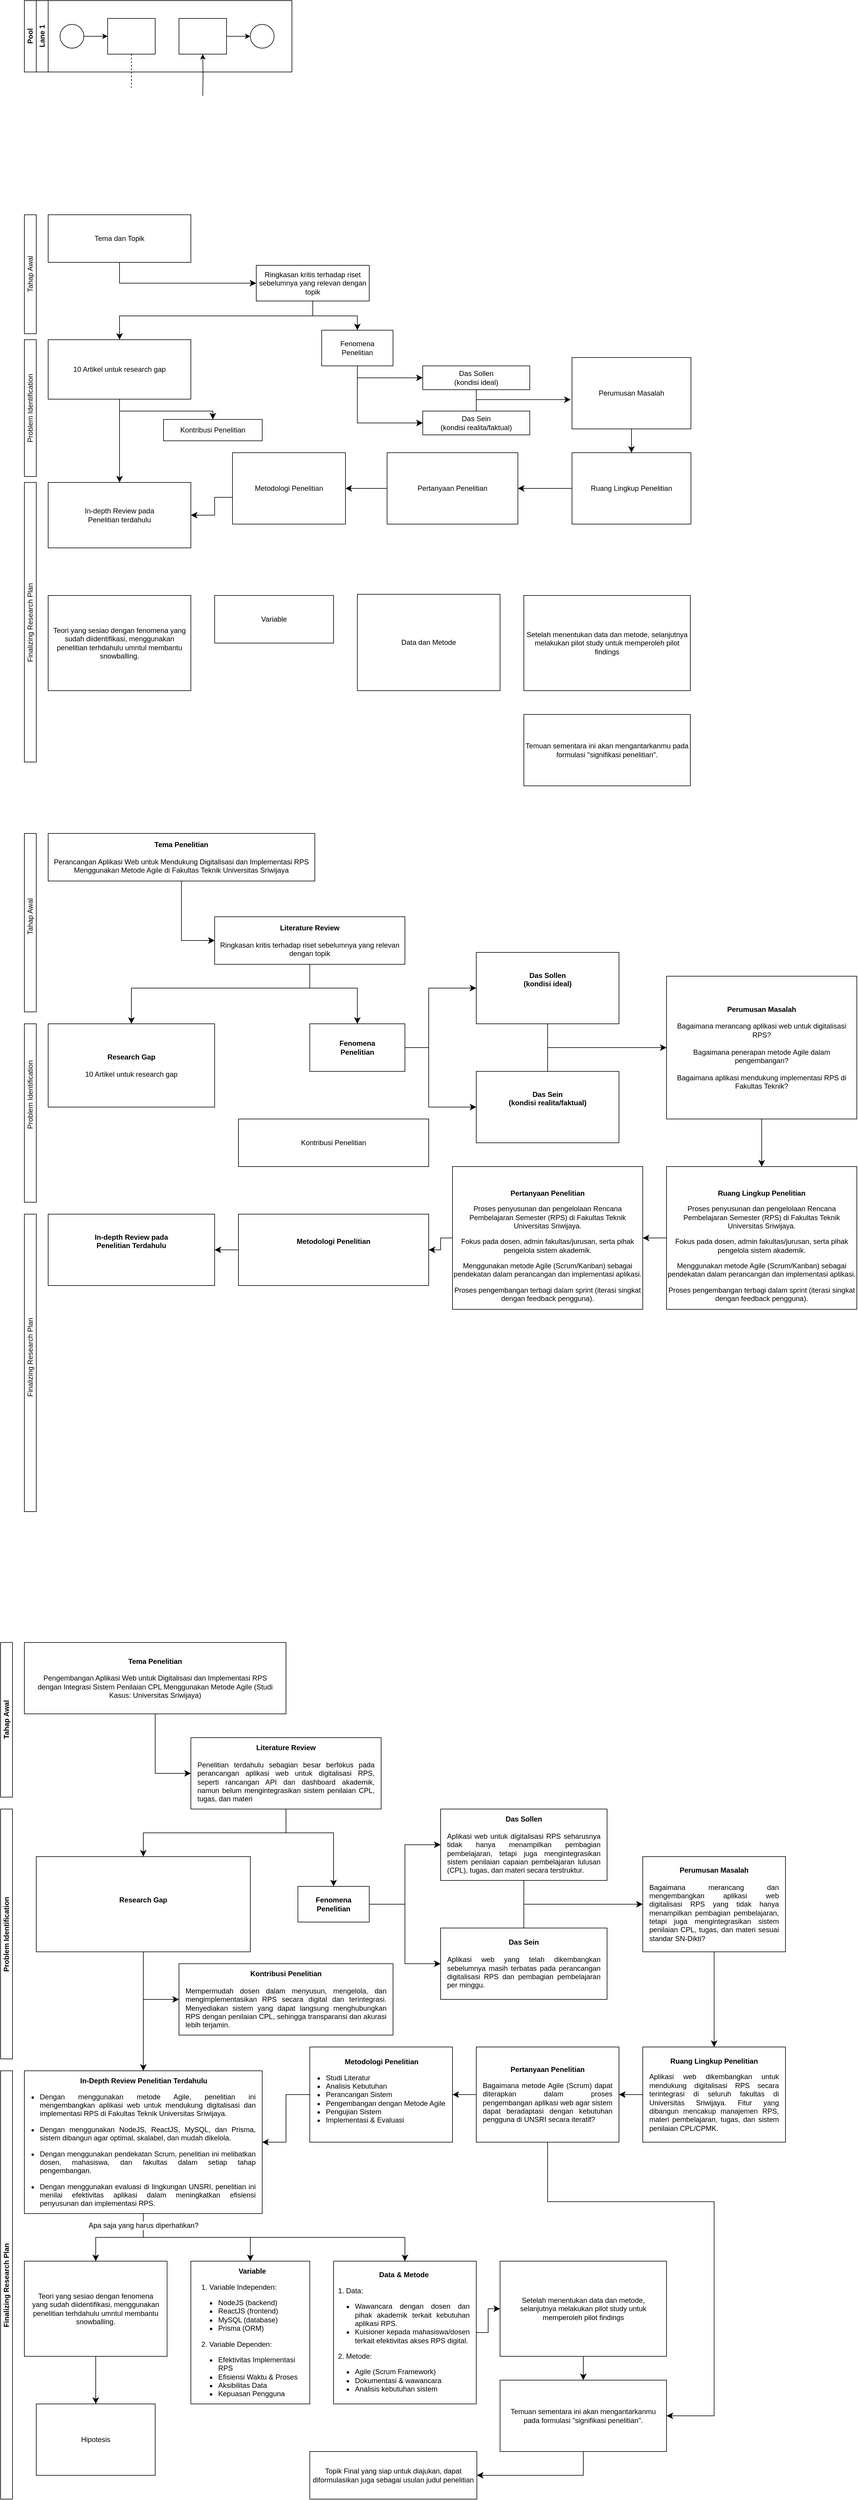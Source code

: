 <mxfile version="28.1.1">
  <diagram id="prtHgNgQTEPvFCAcTncT" name="Page-1">
    <mxGraphModel dx="748" dy="1092" grid="1" gridSize="10" guides="1" tooltips="1" connect="1" arrows="1" fold="1" page="1" pageScale="1" pageWidth="827" pageHeight="1169" background="none" math="0" shadow="0">
      <root>
        <mxCell id="0" />
        <mxCell id="1" parent="0" />
        <mxCell id="dNxyNK7c78bLwvsdeMH5-19" value="Pool" style="swimlane;html=1;childLayout=stackLayout;resizeParent=1;resizeParentMax=0;horizontal=0;startSize=20;horizontalStack=0;" parent="1" vertex="1">
          <mxGeometry x="120" y="120" width="450" height="120" as="geometry" />
        </mxCell>
        <mxCell id="dNxyNK7c78bLwvsdeMH5-27" value="" style="edgeStyle=orthogonalEdgeStyle;rounded=0;orthogonalLoop=1;jettySize=auto;html=1;dashed=1;endArrow=none;endFill=0;" parent="dNxyNK7c78bLwvsdeMH5-19" source="dNxyNK7c78bLwvsdeMH5-24" edge="1">
          <mxGeometry relative="1" as="geometry">
            <mxPoint x="180" y="150" as="targetPoint" />
          </mxGeometry>
        </mxCell>
        <mxCell id="dNxyNK7c78bLwvsdeMH5-31" style="edgeStyle=orthogonalEdgeStyle;rounded=0;orthogonalLoop=1;jettySize=auto;html=1;endArrow=classic;endFill=1;" parent="dNxyNK7c78bLwvsdeMH5-19" target="dNxyNK7c78bLwvsdeMH5-30" edge="1">
          <mxGeometry relative="1" as="geometry">
            <mxPoint x="300" y="160" as="sourcePoint" />
          </mxGeometry>
        </mxCell>
        <mxCell id="dNxyNK7c78bLwvsdeMH5-20" value="Lane 1" style="swimlane;html=1;startSize=20;horizontal=0;" parent="dNxyNK7c78bLwvsdeMH5-19" vertex="1">
          <mxGeometry x="20" width="430" height="120" as="geometry" />
        </mxCell>
        <mxCell id="dNxyNK7c78bLwvsdeMH5-25" value="" style="edgeStyle=orthogonalEdgeStyle;rounded=0;orthogonalLoop=1;jettySize=auto;html=1;" parent="dNxyNK7c78bLwvsdeMH5-20" source="dNxyNK7c78bLwvsdeMH5-23" target="dNxyNK7c78bLwvsdeMH5-24" edge="1">
          <mxGeometry relative="1" as="geometry" />
        </mxCell>
        <mxCell id="dNxyNK7c78bLwvsdeMH5-23" value="" style="ellipse;whiteSpace=wrap;html=1;" parent="dNxyNK7c78bLwvsdeMH5-20" vertex="1">
          <mxGeometry x="40" y="40" width="40" height="40" as="geometry" />
        </mxCell>
        <mxCell id="dNxyNK7c78bLwvsdeMH5-24" value="" style="rounded=0;whiteSpace=wrap;html=1;fontFamily=Helvetica;fontSize=12;fontColor=#000000;align=center;" parent="dNxyNK7c78bLwvsdeMH5-20" vertex="1">
          <mxGeometry x="120" y="30" width="80" height="60" as="geometry" />
        </mxCell>
        <mxCell id="dNxyNK7c78bLwvsdeMH5-33" value="" style="edgeStyle=orthogonalEdgeStyle;rounded=0;orthogonalLoop=1;jettySize=auto;html=1;endArrow=classic;endFill=1;" parent="dNxyNK7c78bLwvsdeMH5-20" source="dNxyNK7c78bLwvsdeMH5-30" target="dNxyNK7c78bLwvsdeMH5-32" edge="1">
          <mxGeometry relative="1" as="geometry" />
        </mxCell>
        <mxCell id="dNxyNK7c78bLwvsdeMH5-30" value="" style="rounded=0;whiteSpace=wrap;html=1;fontFamily=Helvetica;fontSize=12;fontColor=#000000;align=center;" parent="dNxyNK7c78bLwvsdeMH5-20" vertex="1">
          <mxGeometry x="240" y="30" width="80" height="60" as="geometry" />
        </mxCell>
        <mxCell id="dNxyNK7c78bLwvsdeMH5-32" value="" style="ellipse;whiteSpace=wrap;html=1;" parent="dNxyNK7c78bLwvsdeMH5-20" vertex="1">
          <mxGeometry x="360" y="40" width="40" height="40" as="geometry" />
        </mxCell>
        <mxCell id="nMN_aLY4Aej-MGy4x1CU-2" value="" style="rounded=0;whiteSpace=wrap;html=1;" parent="1" vertex="1">
          <mxGeometry x="120" y="480" width="20" height="200" as="geometry" />
        </mxCell>
        <mxCell id="nMN_aLY4Aej-MGy4x1CU-3" value="Tahap Awal" style="text;html=1;align=center;verticalAlign=middle;whiteSpace=wrap;rounded=0;rotation=-90;" parent="1" vertex="1">
          <mxGeometry x="83.71" y="569.06" width="92.57" height="21.87" as="geometry" />
        </mxCell>
        <mxCell id="nMN_aLY4Aej-MGy4x1CU-5" value="" style="rounded=0;whiteSpace=wrap;html=1;" parent="1" vertex="1">
          <mxGeometry x="120" y="690" width="20" height="230" as="geometry" />
        </mxCell>
        <mxCell id="nMN_aLY4Aej-MGy4x1CU-6" value="Problem Identification" style="text;html=1;align=center;verticalAlign=middle;whiteSpace=wrap;rounded=0;rotation=-90;" parent="1" vertex="1">
          <mxGeometry x="66.86" y="794.06" width="126.29" height="21.87" as="geometry" />
        </mxCell>
        <mxCell id="nMN_aLY4Aej-MGy4x1CU-9" value="" style="rounded=0;whiteSpace=wrap;html=1;" parent="1" vertex="1">
          <mxGeometry x="120" y="930" width="20" height="470" as="geometry" />
        </mxCell>
        <mxCell id="nMN_aLY4Aej-MGy4x1CU-10" value="Finalizing Research Plan" style="text;html=1;align=center;verticalAlign=middle;whiteSpace=wrap;rounded=0;rotation=-90;" parent="1" vertex="1">
          <mxGeometry x="48.42" y="1154.07" width="163.14" height="21.87" as="geometry" />
        </mxCell>
        <mxCell id="nMN_aLY4Aej-MGy4x1CU-13" value="Tema dan Topik" style="rounded=0;whiteSpace=wrap;html=1;" parent="1" vertex="1">
          <mxGeometry x="160" y="480" width="240" height="80" as="geometry" />
        </mxCell>
        <mxCell id="nMN_aLY4Aej-MGy4x1CU-15" value="Ringkasan kritis terhadap riset sebelumnya yang relevan dengan topik" style="rounded=0;whiteSpace=wrap;html=1;" parent="1" vertex="1">
          <mxGeometry x="510" y="565" width="190" height="60" as="geometry" />
        </mxCell>
        <mxCell id="nMN_aLY4Aej-MGy4x1CU-22" value="10 Artikel untuk research gap" style="rounded=0;whiteSpace=wrap;html=1;" parent="1" vertex="1">
          <mxGeometry x="160" y="690" width="240" height="100" as="geometry" />
        </mxCell>
        <mxCell id="nMN_aLY4Aej-MGy4x1CU-24" value="Fenomena&lt;div&gt;Penelitian&lt;/div&gt;" style="rounded=0;whiteSpace=wrap;html=1;" parent="1" vertex="1">
          <mxGeometry x="620" y="674.06" width="120" height="60" as="geometry" />
        </mxCell>
        <mxCell id="nMN_aLY4Aej-MGy4x1CU-33" value="" style="edgeStyle=segmentEdgeStyle;endArrow=classic;html=1;curved=0;rounded=0;endSize=8;startSize=8;fontSize=12;exitX=0.5;exitY=1;exitDx=0;exitDy=0;entryX=0;entryY=0.5;entryDx=0;entryDy=0;" parent="1" source="nMN_aLY4Aej-MGy4x1CU-13" target="nMN_aLY4Aej-MGy4x1CU-15" edge="1">
          <mxGeometry width="50" height="50" relative="1" as="geometry">
            <mxPoint x="370" y="600" as="sourcePoint" />
            <mxPoint x="280" y="630" as="targetPoint" />
            <Array as="points">
              <mxPoint x="280" y="595" />
            </Array>
          </mxGeometry>
        </mxCell>
        <mxCell id="nMN_aLY4Aej-MGy4x1CU-35" value="" style="edgeStyle=elbowEdgeStyle;elbow=vertical;endArrow=classic;html=1;curved=0;rounded=0;endSize=8;startSize=8;fontSize=12;exitX=0.5;exitY=1;exitDx=0;exitDy=0;entryX=0.5;entryY=0;entryDx=0;entryDy=0;" parent="1" source="nMN_aLY4Aej-MGy4x1CU-15" target="nMN_aLY4Aej-MGy4x1CU-22" edge="1">
          <mxGeometry width="50" height="50" relative="1" as="geometry">
            <mxPoint x="370" y="600" as="sourcePoint" />
            <mxPoint x="420" y="550" as="targetPoint" />
            <Array as="points">
              <mxPoint x="520" y="650" />
            </Array>
          </mxGeometry>
        </mxCell>
        <mxCell id="nMN_aLY4Aej-MGy4x1CU-39" value="Das Sollen&lt;div&gt;(kondisi ideal)&lt;/div&gt;" style="rounded=0;whiteSpace=wrap;html=1;" parent="1" vertex="1">
          <mxGeometry x="790" y="734.06" width="180" height="40" as="geometry" />
        </mxCell>
        <mxCell id="nMN_aLY4Aej-MGy4x1CU-40" value="Das Sein&lt;div&gt;(kondisi realita/faktual)&lt;/div&gt;" style="rounded=0;whiteSpace=wrap;html=1;" parent="1" vertex="1">
          <mxGeometry x="790" y="810" width="180" height="40" as="geometry" />
        </mxCell>
        <mxCell id="nMN_aLY4Aej-MGy4x1CU-41" value="" style="edgeStyle=segmentEdgeStyle;endArrow=classic;html=1;curved=0;rounded=0;endSize=8;startSize=8;fontSize=12;exitX=0.5;exitY=1;exitDx=0;exitDy=0;entryX=0;entryY=0.5;entryDx=0;entryDy=0;" parent="1" source="nMN_aLY4Aej-MGy4x1CU-24" target="nMN_aLY4Aej-MGy4x1CU-39" edge="1">
          <mxGeometry width="50" height="50" relative="1" as="geometry">
            <mxPoint x="740" y="760" as="sourcePoint" />
            <mxPoint x="790" y="760" as="targetPoint" />
            <Array as="points">
              <mxPoint x="680" y="754" />
            </Array>
          </mxGeometry>
        </mxCell>
        <mxCell id="nMN_aLY4Aej-MGy4x1CU-44" value="" style="edgeStyle=elbowEdgeStyle;elbow=vertical;endArrow=classic;html=1;curved=0;rounded=0;endSize=8;startSize=8;fontSize=12;entryX=0;entryY=0.5;entryDx=0;entryDy=0;" parent="1" target="nMN_aLY4Aej-MGy4x1CU-40" edge="1">
          <mxGeometry width="50" height="50" relative="1" as="geometry">
            <mxPoint x="680" y="750" as="sourcePoint" />
            <mxPoint x="730" y="850" as="targetPoint" />
            <Array as="points">
              <mxPoint x="740" y="830" />
            </Array>
          </mxGeometry>
        </mxCell>
        <mxCell id="nMN_aLY4Aej-MGy4x1CU-48" value="" style="edgeStyle=elbowEdgeStyle;elbow=vertical;endArrow=classic;html=1;curved=0;rounded=0;endSize=8;startSize=8;fontSize=12;entryX=0.5;entryY=0;entryDx=0;entryDy=0;exitX=0.5;exitY=1;exitDx=0;exitDy=0;" parent="1" source="nMN_aLY4Aej-MGy4x1CU-15" target="nMN_aLY4Aej-MGy4x1CU-24" edge="1">
          <mxGeometry width="50" height="50" relative="1" as="geometry">
            <mxPoint x="600" y="630" as="sourcePoint" />
            <mxPoint x="680" y="660" as="targetPoint" />
            <Array as="points">
              <mxPoint x="640" y="650" />
            </Array>
          </mxGeometry>
        </mxCell>
        <mxCell id="nMN_aLY4Aej-MGy4x1CU-49" value="Perumusan Masalah" style="rounded=0;whiteSpace=wrap;html=1;" parent="1" vertex="1">
          <mxGeometry x="1041" y="720" width="200" height="120" as="geometry" />
        </mxCell>
        <mxCell id="nMN_aLY4Aej-MGy4x1CU-53" value="" style="edgeStyle=segmentEdgeStyle;endArrow=classic;html=1;curved=0;rounded=0;endSize=8;startSize=8;fontSize=12;exitX=0.5;exitY=1;exitDx=0;exitDy=0;entryX=-0.011;entryY=0.59;entryDx=0;entryDy=0;entryPerimeter=0;" parent="1" source="nMN_aLY4Aej-MGy4x1CU-39" target="nMN_aLY4Aej-MGy4x1CU-49" edge="1">
          <mxGeometry width="50" height="50" relative="1" as="geometry">
            <mxPoint x="880" y="870" as="sourcePoint" />
            <mxPoint x="1090" y="791" as="targetPoint" />
            <Array as="points">
              <mxPoint x="880" y="791" />
            </Array>
          </mxGeometry>
        </mxCell>
        <mxCell id="nMN_aLY4Aej-MGy4x1CU-56" value="Kontribusi Penelitian" style="rounded=0;whiteSpace=wrap;html=1;" parent="1" vertex="1">
          <mxGeometry x="354" y="824.06" width="166" height="35.94" as="geometry" />
        </mxCell>
        <mxCell id="nMN_aLY4Aej-MGy4x1CU-58" value="" style="edgeStyle=segmentEdgeStyle;endArrow=classic;html=1;curved=0;rounded=0;endSize=8;startSize=8;fontSize=12;exitX=0.5;exitY=1;exitDx=0;exitDy=0;entryX=0.5;entryY=0;entryDx=0;entryDy=0;" parent="1" source="nMN_aLY4Aej-MGy4x1CU-22" target="nMN_aLY4Aej-MGy4x1CU-56" edge="1">
          <mxGeometry width="50" height="50" relative="1" as="geometry">
            <mxPoint x="440" y="1060" as="sourcePoint" />
            <mxPoint x="490" y="1010" as="targetPoint" />
            <Array as="points">
              <mxPoint x="280" y="810" />
              <mxPoint x="437" y="810" />
            </Array>
          </mxGeometry>
        </mxCell>
        <mxCell id="nMN_aLY4Aej-MGy4x1CU-59" value="In-depth Review pada&lt;div&gt;Penelitian terdahulu&lt;/div&gt;" style="rounded=0;whiteSpace=wrap;html=1;" parent="1" vertex="1">
          <mxGeometry x="160" y="930" width="240" height="110" as="geometry" />
        </mxCell>
        <mxCell id="nMN_aLY4Aej-MGy4x1CU-60" value="" style="endArrow=classic;html=1;rounded=0;fontSize=12;startSize=8;endSize=8;curved=1;exitX=0.5;exitY=1;exitDx=0;exitDy=0;entryX=0.5;entryY=0;entryDx=0;entryDy=0;" parent="1" source="nMN_aLY4Aej-MGy4x1CU-22" target="nMN_aLY4Aej-MGy4x1CU-59" edge="1">
          <mxGeometry width="50" height="50" relative="1" as="geometry">
            <mxPoint x="350" y="920" as="sourcePoint" />
            <mxPoint x="400" y="870" as="targetPoint" />
          </mxGeometry>
        </mxCell>
        <mxCell id="nMN_aLY4Aej-MGy4x1CU-62" value="Metodologi Penelitian" style="rounded=0;whiteSpace=wrap;html=1;" parent="1" vertex="1">
          <mxGeometry x="470" y="880" width="190" height="120" as="geometry" />
        </mxCell>
        <mxCell id="nMN_aLY4Aej-MGy4x1CU-63" value="" style="edgeStyle=segmentEdgeStyle;endArrow=classic;html=1;curved=0;rounded=0;endSize=8;startSize=8;fontSize=12;entryX=1;entryY=0.5;entryDx=0;entryDy=0;exitX=0;exitY=0.5;exitDx=0;exitDy=0;" parent="1" source="nMN_aLY4Aej-MGy4x1CU-62" target="nMN_aLY4Aej-MGy4x1CU-59" edge="1">
          <mxGeometry width="50" height="50" relative="1" as="geometry">
            <mxPoint x="630" y="960" as="sourcePoint" />
            <mxPoint x="680" y="910" as="targetPoint" />
            <Array as="points">
              <mxPoint x="440" y="955" />
              <mxPoint x="440" y="985" />
            </Array>
          </mxGeometry>
        </mxCell>
        <mxCell id="nMN_aLY4Aej-MGy4x1CU-66" value="" style="endArrow=none;html=1;rounded=0;fontSize=12;startSize=8;endSize=8;curved=1;exitX=0.5;exitY=1;exitDx=0;exitDy=0;entryX=0.5;entryY=0;entryDx=0;entryDy=0;" parent="1" source="nMN_aLY4Aej-MGy4x1CU-39" target="nMN_aLY4Aej-MGy4x1CU-40" edge="1">
          <mxGeometry width="50" height="50" relative="1" as="geometry">
            <mxPoint x="1000" y="690" as="sourcePoint" />
            <mxPoint x="1050" y="640" as="targetPoint" />
          </mxGeometry>
        </mxCell>
        <mxCell id="nMN_aLY4Aej-MGy4x1CU-68" value="Ruang Lingkup Penelitian" style="rounded=0;whiteSpace=wrap;html=1;" parent="1" vertex="1">
          <mxGeometry x="1041" y="880" width="200" height="120" as="geometry" />
        </mxCell>
        <mxCell id="nMN_aLY4Aej-MGy4x1CU-70" value="" style="endArrow=classic;html=1;rounded=0;fontSize=12;startSize=8;endSize=8;curved=1;exitX=0.5;exitY=1;exitDx=0;exitDy=0;" parent="1" source="nMN_aLY4Aej-MGy4x1CU-49" target="nMN_aLY4Aej-MGy4x1CU-68" edge="1">
          <mxGeometry width="50" height="50" relative="1" as="geometry">
            <mxPoint x="1110" y="760" as="sourcePoint" />
            <mxPoint x="1160" y="710" as="targetPoint" />
          </mxGeometry>
        </mxCell>
        <mxCell id="nMN_aLY4Aej-MGy4x1CU-71" value="Pertanyaan Penelitian" style="rounded=0;whiteSpace=wrap;html=1;" parent="1" vertex="1">
          <mxGeometry x="730" y="880" width="220" height="120" as="geometry" />
        </mxCell>
        <mxCell id="nMN_aLY4Aej-MGy4x1CU-72" value="" style="endArrow=classic;html=1;rounded=0;fontSize=12;startSize=8;endSize=8;curved=1;exitX=0;exitY=0.5;exitDx=0;exitDy=0;entryX=1;entryY=0.5;entryDx=0;entryDy=0;" parent="1" source="nMN_aLY4Aej-MGy4x1CU-68" target="nMN_aLY4Aej-MGy4x1CU-71" edge="1">
          <mxGeometry width="50" height="50" relative="1" as="geometry">
            <mxPoint x="960" y="840" as="sourcePoint" />
            <mxPoint x="1010" y="790" as="targetPoint" />
          </mxGeometry>
        </mxCell>
        <mxCell id="nMN_aLY4Aej-MGy4x1CU-73" value="" style="endArrow=classic;html=1;rounded=0;fontSize=12;startSize=8;endSize=8;curved=1;exitX=0;exitY=0.5;exitDx=0;exitDy=0;entryX=1;entryY=0.5;entryDx=0;entryDy=0;" parent="1" source="nMN_aLY4Aej-MGy4x1CU-71" target="nMN_aLY4Aej-MGy4x1CU-62" edge="1">
          <mxGeometry width="50" height="50" relative="1" as="geometry">
            <mxPoint x="810" y="840" as="sourcePoint" />
            <mxPoint x="860" y="790" as="targetPoint" />
          </mxGeometry>
        </mxCell>
        <mxCell id="nMN_aLY4Aej-MGy4x1CU-74" value="" style="rounded=0;whiteSpace=wrap;html=1;" parent="1" vertex="1">
          <mxGeometry x="120.01" y="1520" width="20" height="300" as="geometry" />
        </mxCell>
        <mxCell id="nMN_aLY4Aej-MGy4x1CU-75" value="Tahap Awal" style="text;html=1;align=center;verticalAlign=middle;whiteSpace=wrap;rounded=0;rotation=-90;" parent="1" vertex="1">
          <mxGeometry x="83.72" y="1649.06" width="92.57" height="21.87" as="geometry" />
        </mxCell>
        <mxCell id="nMN_aLY4Aej-MGy4x1CU-76" value="" style="rounded=0;whiteSpace=wrap;html=1;" parent="1" vertex="1">
          <mxGeometry x="120.01" y="1840" width="20" height="300" as="geometry" />
        </mxCell>
        <mxCell id="nMN_aLY4Aej-MGy4x1CU-77" value="Problem Identification" style="text;html=1;align=center;verticalAlign=middle;whiteSpace=wrap;rounded=0;rotation=-90;" parent="1" vertex="1">
          <mxGeometry x="66.86" y="1948.13" width="126.29" height="21.87" as="geometry" />
        </mxCell>
        <mxCell id="nMN_aLY4Aej-MGy4x1CU-78" value="" style="rounded=0;whiteSpace=wrap;html=1;" parent="1" vertex="1">
          <mxGeometry x="120.01" y="2160" width="20" height="500" as="geometry" />
        </mxCell>
        <mxCell id="nMN_aLY4Aej-MGy4x1CU-79" value="Finalizing Research Plan" style="text;html=1;align=center;verticalAlign=middle;whiteSpace=wrap;rounded=0;rotation=-90;" parent="1" vertex="1">
          <mxGeometry x="48.44" y="2389.07" width="163.14" height="21.87" as="geometry" />
        </mxCell>
        <mxCell id="nMN_aLY4Aej-MGy4x1CU-80" value="&lt;div&gt;&lt;b&gt;Tema Penelitian&lt;/b&gt;&lt;/div&gt;&lt;div&gt;&lt;br&gt;&lt;/div&gt;Perancangan Aplikasi Web untuk Mendukung Digitalisasi dan Implementasi RPS Menggunakan Metode Agile di Fakultas Teknik Universitas Sriwijaya" style="rounded=0;whiteSpace=wrap;html=1;" parent="1" vertex="1">
          <mxGeometry x="160" y="1520" width="448.44" height="80" as="geometry" />
        </mxCell>
        <mxCell id="nMN_aLY4Aej-MGy4x1CU-81" value="&lt;div&gt;&lt;b&gt;Literature Review&lt;/b&gt;&lt;/div&gt;&lt;div&gt;&lt;br&gt;&lt;/div&gt;Ringkasan kritis terhadap riset sebelumnya yang relevan dengan topik" style="rounded=0;whiteSpace=wrap;html=1;" parent="1" vertex="1">
          <mxGeometry x="440" y="1660" width="320" height="80" as="geometry" />
        </mxCell>
        <mxCell id="nMN_aLY4Aej-MGy4x1CU-82" value="&lt;div&gt;&lt;b&gt;Research Gap&lt;/b&gt;&lt;/div&gt;&lt;div&gt;&lt;br&gt;&lt;/div&gt;10 Artikel untuk research gap" style="rounded=0;whiteSpace=wrap;html=1;" parent="1" vertex="1">
          <mxGeometry x="160" y="1840" width="280" height="140" as="geometry" />
        </mxCell>
        <mxCell id="nMN_aLY4Aej-MGy4x1CU-84" value="" style="edgeStyle=segmentEdgeStyle;endArrow=classic;html=1;curved=0;rounded=0;endSize=8;startSize=8;fontSize=12;exitX=0.5;exitY=1;exitDx=0;exitDy=0;entryX=0;entryY=0.5;entryDx=0;entryDy=0;" parent="1" source="nMN_aLY4Aej-MGy4x1CU-80" target="nMN_aLY4Aej-MGy4x1CU-81" edge="1">
          <mxGeometry width="50" height="50" relative="1" as="geometry">
            <mxPoint x="361.56" y="1640" as="sourcePoint" />
            <mxPoint x="271.56" y="1670" as="targetPoint" />
            <Array as="points">
              <mxPoint x="384" y="1700" />
            </Array>
          </mxGeometry>
        </mxCell>
        <mxCell id="nMN_aLY4Aej-MGy4x1CU-85" value="" style="edgeStyle=elbowEdgeStyle;elbow=vertical;endArrow=classic;html=1;curved=0;rounded=0;endSize=8;startSize=8;fontSize=12;exitX=0.5;exitY=1;exitDx=0;exitDy=0;entryX=0.5;entryY=0;entryDx=0;entryDy=0;" parent="1" source="nMN_aLY4Aej-MGy4x1CU-81" target="nMN_aLY4Aej-MGy4x1CU-82" edge="1">
          <mxGeometry width="50" height="50" relative="1" as="geometry">
            <mxPoint x="361.56" y="1640" as="sourcePoint" />
            <mxPoint x="411.56" y="1590" as="targetPoint" />
            <Array as="points">
              <mxPoint x="460" y="1780" />
            </Array>
          </mxGeometry>
        </mxCell>
        <mxCell id="nMN_aLY4Aej-MGy4x1CU-86" value="&lt;b&gt;Das Sollen&lt;/b&gt;&lt;div&gt;&lt;b&gt;(kondisi ideal)&lt;/b&gt;&lt;/div&gt;&lt;div&gt;&lt;b&gt;&lt;br&gt;&lt;/b&gt;&lt;/div&gt;&lt;div&gt;&lt;b&gt;&lt;br&gt;&lt;/b&gt;&lt;/div&gt;" style="rounded=0;whiteSpace=wrap;html=1;" parent="1" vertex="1">
          <mxGeometry x="880" y="1720" width="240" height="120" as="geometry" />
        </mxCell>
        <mxCell id="nMN_aLY4Aej-MGy4x1CU-87" value="&lt;b&gt;Das Sein&lt;/b&gt;&lt;div&gt;&lt;b&gt;(kondisi realita/faktual)&lt;/b&gt;&lt;/div&gt;&lt;div&gt;&lt;b&gt;&lt;br&gt;&lt;/b&gt;&lt;/div&gt;&lt;div&gt;&lt;b&gt;&lt;br&gt;&lt;/b&gt;&lt;/div&gt;" style="rounded=0;whiteSpace=wrap;html=1;" parent="1" vertex="1">
          <mxGeometry x="880" y="1920" width="240" height="120" as="geometry" />
        </mxCell>
        <mxCell id="nMN_aLY4Aej-MGy4x1CU-121" value="" style="edgeStyle=none;curved=1;rounded=0;orthogonalLoop=1;jettySize=auto;html=1;fontSize=12;startSize=8;endSize=8;" parent="1" source="nMN_aLY4Aej-MGy4x1CU-91" target="nMN_aLY4Aej-MGy4x1CU-100" edge="1">
          <mxGeometry relative="1" as="geometry" />
        </mxCell>
        <mxCell id="nMN_aLY4Aej-MGy4x1CU-91" value="&lt;div&gt;&lt;b&gt;Perumusan Masalah&lt;/b&gt;&lt;/div&gt;&lt;div&gt;&lt;br&gt;&lt;/div&gt;&lt;div&gt;Bagaimana merancang aplikasi web untuk digitalisasi RPS?&lt;/div&gt;&lt;div&gt;&lt;br&gt;&lt;/div&gt;&lt;div&gt;Bagaimana penerapan metode Agile dalam pengembangan?&lt;/div&gt;&lt;div&gt;&lt;br&gt;&lt;/div&gt;&lt;div&gt;Bagaimana aplikasi mendukung implementasi RPS di Fakultas Teknik?&lt;/div&gt;" style="rounded=0;whiteSpace=wrap;html=1;" parent="1" vertex="1">
          <mxGeometry x="1200" y="1760" width="320" height="240" as="geometry" />
        </mxCell>
        <mxCell id="nMN_aLY4Aej-MGy4x1CU-93" value="Kontribusi Penelitian" style="rounded=0;whiteSpace=wrap;html=1;" parent="1" vertex="1">
          <mxGeometry x="480" y="2000" width="320" height="80" as="geometry" />
        </mxCell>
        <mxCell id="nMN_aLY4Aej-MGy4x1CU-95" value="&lt;b&gt;In-depth Review pada&lt;/b&gt;&lt;div&gt;&lt;b&gt;Penelitian Terdahulu&lt;/b&gt;&lt;/div&gt;&lt;div&gt;&lt;b&gt;&lt;br&gt;&lt;/b&gt;&lt;/div&gt;&lt;div&gt;&lt;b&gt;&lt;br&gt;&lt;/b&gt;&lt;/div&gt;" style="rounded=0;whiteSpace=wrap;html=1;" parent="1" vertex="1">
          <mxGeometry x="160" y="2160" width="280" height="120" as="geometry" />
        </mxCell>
        <mxCell id="nMN_aLY4Aej-MGy4x1CU-97" value="&lt;b&gt;Metodologi Penelitian&lt;/b&gt;&lt;div&gt;&lt;br&gt;&lt;/div&gt;&lt;div&gt;&lt;br&gt;&lt;/div&gt;" style="rounded=0;whiteSpace=wrap;html=1;" parent="1" vertex="1">
          <mxGeometry x="480" y="2160" width="320" height="120" as="geometry" />
        </mxCell>
        <mxCell id="nMN_aLY4Aej-MGy4x1CU-98" value="" style="edgeStyle=segmentEdgeStyle;endArrow=classic;html=1;curved=0;rounded=0;endSize=8;startSize=8;fontSize=12;entryX=1;entryY=0.5;entryDx=0;entryDy=0;exitX=0;exitY=0.5;exitDx=0;exitDy=0;" parent="1" source="nMN_aLY4Aej-MGy4x1CU-97" target="nMN_aLY4Aej-MGy4x1CU-95" edge="1">
          <mxGeometry width="50" height="50" relative="1" as="geometry">
            <mxPoint x="621.56" y="2020" as="sourcePoint" />
            <mxPoint x="671.56" y="1970" as="targetPoint" />
            <Array as="points">
              <mxPoint x="480" y="2220" />
              <mxPoint x="480" y="2220" />
            </Array>
          </mxGeometry>
        </mxCell>
        <mxCell id="nMN_aLY4Aej-MGy4x1CU-100" value="&lt;p data-pm-slice=&quot;0 0 []&quot;&gt;&lt;br&gt;&lt;/p&gt;&lt;p data-pm-slice=&quot;0 0 []&quot;&gt;&lt;b&gt;Ruang Lingkup Penelitian&lt;/b&gt;&lt;/p&gt;&lt;p data-pm-slice=&quot;0 0 []&quot;&gt;Proses penyusunan dan pengelolaan Rencana Pembelajaran Semester (RPS) di Fakultas Teknik Universitas Sriwijaya.&lt;/p&gt;&lt;p&gt;&lt;/p&gt;&lt;p&gt;Fokus pada dosen, admin fakultas/jurusan, serta pihak pengelola sistem akademik.&lt;/p&gt;&lt;p&gt;&lt;/p&gt;&lt;p&gt;Menggunakan metode Agile (Scrum/Kanban) sebagai pendekatan dalam perancangan dan implementasi aplikasi.&lt;/p&gt;&lt;p&gt;&lt;/p&gt;&lt;p&gt;Proses pengembangan terbagi dalam sprint (iterasi singkat dengan feedback pengguna).&lt;/p&gt;" style="rounded=0;whiteSpace=wrap;html=1;" parent="1" vertex="1">
          <mxGeometry x="1200" y="2080" width="320" height="240" as="geometry" />
        </mxCell>
        <mxCell id="nMN_aLY4Aej-MGy4x1CU-102" value="&lt;p data-pm-slice=&quot;0 0 []&quot;&gt;&lt;br&gt;&lt;/p&gt;&lt;p data-pm-slice=&quot;0 0 []&quot;&gt;&lt;b&gt;Pertanyaan Penelitian&lt;/b&gt;&lt;/p&gt;&lt;p data-pm-slice=&quot;0 0 []&quot;&gt;Proses penyusunan dan pengelolaan Rencana Pembelajaran Semester (RPS) di Fakultas Teknik Universitas Sriwijaya.&lt;/p&gt;&lt;p&gt;&lt;/p&gt;&lt;p&gt;Fokus pada dosen, admin fakultas/jurusan, serta pihak pengelola sistem akademik.&lt;/p&gt;&lt;p&gt;&lt;/p&gt;&lt;p&gt;Menggunakan metode Agile (Scrum/Kanban) sebagai pendekatan dalam perancangan dan implementasi aplikasi.&lt;/p&gt;&lt;p&gt;&lt;/p&gt;&lt;p&gt;Proses pengembangan terbagi dalam sprint (iterasi singkat dengan feedback pengguna).&lt;/p&gt;" style="rounded=0;whiteSpace=wrap;html=1;" parent="1" vertex="1">
          <mxGeometry x="840" y="2080" width="320" height="240" as="geometry" />
        </mxCell>
        <mxCell id="nMN_aLY4Aej-MGy4x1CU-103" value="" style="endArrow=classic;html=1;rounded=0;fontSize=12;startSize=8;endSize=8;curved=1;exitX=0;exitY=0.5;exitDx=0;exitDy=0;entryX=1;entryY=0.5;entryDx=0;entryDy=0;" parent="1" source="nMN_aLY4Aej-MGy4x1CU-100" target="nMN_aLY4Aej-MGy4x1CU-102" edge="1">
          <mxGeometry width="50" height="50" relative="1" as="geometry">
            <mxPoint x="951.56" y="1900" as="sourcePoint" />
            <mxPoint x="1001.56" y="1850" as="targetPoint" />
          </mxGeometry>
        </mxCell>
        <mxCell id="nMN_aLY4Aej-MGy4x1CU-104" value="" style="endArrow=classic;html=1;rounded=0;fontSize=12;startSize=8;endSize=8;exitX=0;exitY=0.5;exitDx=0;exitDy=0;entryX=1;entryY=0.5;entryDx=0;entryDy=0;edgeStyle=orthogonalEdgeStyle;" parent="1" source="nMN_aLY4Aej-MGy4x1CU-102" target="nMN_aLY4Aej-MGy4x1CU-97" edge="1">
          <mxGeometry width="50" height="50" relative="1" as="geometry">
            <mxPoint x="801.56" y="1900" as="sourcePoint" />
            <mxPoint x="851.56" y="1850" as="targetPoint" />
          </mxGeometry>
        </mxCell>
        <mxCell id="nMN_aLY4Aej-MGy4x1CU-83" value="&lt;b&gt;Fenomena&lt;/b&gt;&lt;div&gt;&lt;b&gt;Penelitian&lt;/b&gt;&lt;/div&gt;" style="rounded=0;whiteSpace=wrap;html=1;" parent="1" vertex="1">
          <mxGeometry x="600" y="1840" width="160" height="80" as="geometry" />
        </mxCell>
        <mxCell id="nMN_aLY4Aej-MGy4x1CU-112" value="" style="edgeStyle=segmentEdgeStyle;endArrow=classic;html=1;curved=0;rounded=0;endSize=8;startSize=8;fontSize=12;exitX=0.5;exitY=1;exitDx=0;exitDy=0;entryX=0.5;entryY=0;entryDx=0;entryDy=0;" parent="1" source="nMN_aLY4Aej-MGy4x1CU-81" target="nMN_aLY4Aej-MGy4x1CU-83" edge="1">
          <mxGeometry width="50" height="50" relative="1" as="geometry">
            <mxPoint x="610" y="1800" as="sourcePoint" />
            <mxPoint x="660" y="1750" as="targetPoint" />
            <Array as="points">
              <mxPoint x="600" y="1780" />
              <mxPoint x="680" y="1780" />
            </Array>
          </mxGeometry>
        </mxCell>
        <mxCell id="nMN_aLY4Aej-MGy4x1CU-114" value="" style="edgeStyle=segmentEdgeStyle;endArrow=classic;html=1;curved=0;rounded=0;endSize=8;startSize=8;fontSize=12;exitX=1;exitY=0.5;exitDx=0;exitDy=0;entryX=0;entryY=0.5;entryDx=0;entryDy=0;" parent="1" source="nMN_aLY4Aej-MGy4x1CU-83" target="nMN_aLY4Aej-MGy4x1CU-86" edge="1">
          <mxGeometry width="50" height="50" relative="1" as="geometry">
            <mxPoint x="890" y="1930" as="sourcePoint" />
            <mxPoint x="840" y="1820" as="targetPoint" />
            <Array as="points">
              <mxPoint x="800" y="1880" />
              <mxPoint x="800" y="1780" />
            </Array>
          </mxGeometry>
        </mxCell>
        <mxCell id="nMN_aLY4Aej-MGy4x1CU-115" value="" style="edgeStyle=segmentEdgeStyle;endArrow=classic;html=1;curved=0;rounded=0;endSize=8;startSize=8;fontSize=12;exitX=1;exitY=0.5;exitDx=0;exitDy=0;entryX=0;entryY=0.5;entryDx=0;entryDy=0;" parent="1" source="nMN_aLY4Aej-MGy4x1CU-83" target="nMN_aLY4Aej-MGy4x1CU-87" edge="1">
          <mxGeometry width="50" height="50" relative="1" as="geometry">
            <mxPoint x="890" y="1930" as="sourcePoint" />
            <mxPoint x="940" y="1880" as="targetPoint" />
            <Array as="points">
              <mxPoint x="800" y="1880" />
              <mxPoint x="800" y="1980" />
            </Array>
          </mxGeometry>
        </mxCell>
        <mxCell id="nMN_aLY4Aej-MGy4x1CU-116" value="" style="edgeStyle=segmentEdgeStyle;endArrow=classic;html=1;curved=0;rounded=0;endSize=8;startSize=8;fontSize=12;exitX=0.5;exitY=0;exitDx=0;exitDy=0;" parent="1" source="nMN_aLY4Aej-MGy4x1CU-87" target="nMN_aLY4Aej-MGy4x1CU-91" edge="1">
          <mxGeometry width="50" height="50" relative="1" as="geometry">
            <mxPoint x="890" y="1930" as="sourcePoint" />
            <mxPoint x="1160" y="1880" as="targetPoint" />
            <Array as="points">
              <mxPoint x="1000" y="1880" />
            </Array>
          </mxGeometry>
        </mxCell>
        <mxCell id="nMN_aLY4Aej-MGy4x1CU-117" value="" style="endArrow=none;html=1;rounded=0;fontSize=12;startSize=8;endSize=8;curved=1;" parent="1" source="nMN_aLY4Aej-MGy4x1CU-87" target="nMN_aLY4Aej-MGy4x1CU-86" edge="1">
          <mxGeometry width="50" height="50" relative="1" as="geometry">
            <mxPoint x="890" y="1930" as="sourcePoint" />
            <mxPoint x="940" y="1850" as="targetPoint" />
          </mxGeometry>
        </mxCell>
        <mxCell id="nMN_aLY4Aej-MGy4x1CU-122" style="edgeStyle=none;curved=1;rounded=0;orthogonalLoop=1;jettySize=auto;html=1;exitX=0.5;exitY=1;exitDx=0;exitDy=0;fontSize=12;startSize=8;endSize=8;" parent="1" source="nMN_aLY4Aej-MGy4x1CU-91" target="nMN_aLY4Aej-MGy4x1CU-91" edge="1">
          <mxGeometry relative="1" as="geometry" />
        </mxCell>
        <mxCell id="2Rb1Rq0uL14Hy_rAvJgN-1" value="Teori yang sesiao dengan fenomena yang sudah diidentifikasi, menggunakan penelitian terhdahulu umntul membantu snowballing." style="rounded=0;whiteSpace=wrap;html=1;" parent="1" vertex="1">
          <mxGeometry x="160" y="1120" width="240" height="160" as="geometry" />
        </mxCell>
        <mxCell id="2Rb1Rq0uL14Hy_rAvJgN-2" value="Temuan sementara ini akan mengantarkanmu pada formulasi &quot;signifikasi penelitian&quot;." style="rounded=0;whiteSpace=wrap;html=1;" parent="1" vertex="1">
          <mxGeometry x="960" y="1320" width="280" height="120" as="geometry" />
        </mxCell>
        <mxCell id="2Rb1Rq0uL14Hy_rAvJgN-3" value="Variable" style="rounded=0;whiteSpace=wrap;html=1;" parent="1" vertex="1">
          <mxGeometry x="440" y="1120" width="200" height="80" as="geometry" />
        </mxCell>
        <mxCell id="2Rb1Rq0uL14Hy_rAvJgN-4" value="Data dan Metode" style="rounded=0;whiteSpace=wrap;html=1;" parent="1" vertex="1">
          <mxGeometry x="680" y="1117.97" width="240" height="162.03" as="geometry" />
        </mxCell>
        <mxCell id="2Rb1Rq0uL14Hy_rAvJgN-5" value="Setelah menentukan data dan metode, selanjutnya melakukan pilot study untuk memperoleh pilot findings" style="rounded=0;whiteSpace=wrap;html=1;" parent="1" vertex="1">
          <mxGeometry x="960" y="1120" width="280" height="160" as="geometry" />
        </mxCell>
        <mxCell id="2Rb1Rq0uL14Hy_rAvJgN-6" value="" style="rounded=0;whiteSpace=wrap;html=1;" parent="1" vertex="1">
          <mxGeometry x="80" y="2880" width="20" height="260" as="geometry" />
        </mxCell>
        <mxCell id="2Rb1Rq0uL14Hy_rAvJgN-7" value="Tahap Awal" style="text;html=1;align=center;verticalAlign=middle;whiteSpace=wrap;rounded=0;rotation=-90;fontStyle=1" parent="1" vertex="1">
          <mxGeometry x="43.72" y="2999.06" width="92.57" height="21.87" as="geometry" />
        </mxCell>
        <mxCell id="2Rb1Rq0uL14Hy_rAvJgN-12" value="&lt;div&gt;&lt;b&gt;Tema Penelitian&lt;/b&gt;&lt;/div&gt;&lt;div&gt;&lt;br&gt;&lt;/div&gt;Pengembangan Aplikasi Web untuk Digitalisasi dan Implementasi RPS dengan Integrasi Sistem Penilaian CPL Menggunakan Metode Agile (Studi Kasus: Universitas Sriwijaya)" style="rounded=0;whiteSpace=wrap;html=1;spacingLeft=10;spacingRight=10;" parent="1" vertex="1">
          <mxGeometry x="120" y="2880" width="440" height="120" as="geometry" />
        </mxCell>
        <mxCell id="2Rb1Rq0uL14Hy_rAvJgN-13" value="&lt;div&gt;&lt;b&gt;Literature Review&lt;/b&gt;&lt;/div&gt;&lt;div&gt;&lt;br&gt;&lt;/div&gt;&lt;div style=&quot;text-align: justify;&quot;&gt;&lt;span style=&quot;background-color: transparent; color: light-dark(rgb(0, 0, 0), rgb(255, 255, 255));&quot;&gt;Penelitian terdahulu sebagian besar berfokus pada perancangan aplikasi web untuk digitalisasi RPS, seperti rancangan API dan dashboard akademik, namun belum mengintegrasikan sistem penilaian CPL, tugas, dan materi&lt;/span&gt;&lt;/div&gt;" style="rounded=0;whiteSpace=wrap;html=1;spacingLeft=10;spacingRight=10;" parent="1" vertex="1">
          <mxGeometry x="400" y="3040" width="320" height="120" as="geometry" />
        </mxCell>
        <mxCell id="2Rb1Rq0uL14Hy_rAvJgN-14" value="&lt;div style=&quot;&quot;&gt;&lt;div&gt;&lt;b&gt;Research Gap&lt;/b&gt;&lt;/div&gt;&lt;div&gt;&lt;b&gt;&lt;br&gt;&lt;/b&gt;&lt;/div&gt;&lt;/div&gt;" style="rounded=0;whiteSpace=wrap;html=1;spacingLeft=10;spacingRight=10;" parent="1" vertex="1">
          <mxGeometry x="140.01" y="3240" width="360" height="160" as="geometry" />
        </mxCell>
        <mxCell id="2Rb1Rq0uL14Hy_rAvJgN-15" value="" style="edgeStyle=segmentEdgeStyle;endArrow=classic;html=1;curved=0;rounded=0;endSize=8;startSize=8;fontSize=12;exitX=0.5;exitY=1;exitDx=0;exitDy=0;entryX=0;entryY=0.5;entryDx=0;entryDy=0;" parent="1" source="2Rb1Rq0uL14Hy_rAvJgN-12" target="2Rb1Rq0uL14Hy_rAvJgN-13" edge="1">
          <mxGeometry width="50" height="50" relative="1" as="geometry">
            <mxPoint x="323.12" y="3080" as="sourcePoint" />
            <mxPoint x="233.12" y="3110" as="targetPoint" />
            <Array as="points">
              <mxPoint x="340" y="3100" />
            </Array>
          </mxGeometry>
        </mxCell>
        <mxCell id="2Rb1Rq0uL14Hy_rAvJgN-16" value="" style="edgeStyle=elbowEdgeStyle;elbow=vertical;endArrow=classic;html=1;curved=0;rounded=0;endSize=8;startSize=8;fontSize=12;exitX=0.5;exitY=1;exitDx=0;exitDy=0;entryX=0.5;entryY=0;entryDx=0;entryDy=0;" parent="1" source="2Rb1Rq0uL14Hy_rAvJgN-13" target="2Rb1Rq0uL14Hy_rAvJgN-14" edge="1">
          <mxGeometry width="50" height="50" relative="1" as="geometry">
            <mxPoint x="323.12" y="3080" as="sourcePoint" />
            <mxPoint x="373.12" y="3030" as="targetPoint" />
            <Array as="points" />
          </mxGeometry>
        </mxCell>
        <mxCell id="2Rb1Rq0uL14Hy_rAvJgN-17" value="&lt;b&gt;Das Sollen&lt;/b&gt;&lt;div&gt;&lt;br&gt;&lt;/div&gt;&lt;div style=&quot;text-align: justify;&quot;&gt;Aplikasi web untuk digitalisasi RPS seharusnya tidak hanya menampilkan pembagian pembelajaran, tetapi juga mengintegrasikan sistem penilaian capaian pembelajaran lulusan (CPL), tugas, dan materi secara terstruktur.&lt;/div&gt;" style="rounded=0;whiteSpace=wrap;html=1;spacingLeft=10;spacingRight=10;" parent="1" vertex="1">
          <mxGeometry x="820" y="3160" width="280" height="120" as="geometry" />
        </mxCell>
        <mxCell id="2Rb1Rq0uL14Hy_rAvJgN-18" value="&lt;b&gt;Das Sein&lt;/b&gt;&lt;div&gt;&lt;br&gt;&lt;/div&gt;&lt;div style=&quot;text-align: justify;&quot;&gt;Aplikasi web yang telah dikembangkan sebelumnya masih terbatas pada perancangan digitalisasi RPS dan pembagian pembelajaran per minggu.&lt;/div&gt;" style="rounded=0;whiteSpace=wrap;html=1;spacingLeft=10;spacingRight=10;align=center;" parent="1" vertex="1">
          <mxGeometry x="820" y="3360" width="280" height="120" as="geometry" />
        </mxCell>
        <mxCell id="2Rb1Rq0uL14Hy_rAvJgN-19" value="" style="edgeStyle=none;curved=1;rounded=0;orthogonalLoop=1;jettySize=auto;html=1;fontSize=12;startSize=8;endSize=8;" parent="1" source="2Rb1Rq0uL14Hy_rAvJgN-20" target="2Rb1Rq0uL14Hy_rAvJgN-26" edge="1">
          <mxGeometry relative="1" as="geometry" />
        </mxCell>
        <mxCell id="2Rb1Rq0uL14Hy_rAvJgN-20" value="&lt;div&gt;&lt;b&gt;Perumusan Masalah&lt;/b&gt;&lt;/div&gt;&lt;div&gt;&lt;b&gt;&lt;br&gt;&lt;/b&gt;&lt;/div&gt;&lt;div style=&quot;text-align: justify;&quot;&gt;&lt;span style=&quot;background-color: transparent; color: light-dark(rgb(0, 0, 0), rgb(255, 255, 255));&quot;&gt;Bagaimana merancang dan mengembangkan aplikasi web digitalisasi RPS yang tidak hanya menampilkan pembagian pembelajaran, tetapi juga &lt;/span&gt;&lt;span style=&quot;text-align: justify; background-color: transparent; color: light-dark(rgb(0, 0, 0), rgb(255, 255, 255));&quot; data-end=&quot;444&quot; data-start=&quot;384&quot;&gt;mengintegrasikan sistem penilaian CPL, tugas, dan materi&lt;/span&gt;&lt;span style=&quot;text-align: justify; background-color: transparent; color: light-dark(rgb(0, 0, 0), rgb(255, 255, 255));&quot;&gt; sesuai standar SN-Dikti?&lt;/span&gt;&lt;/div&gt;" style="rounded=0;whiteSpace=wrap;html=1;verticalAlign=middle;spacingLeft=10;spacingRight=10;" parent="1" vertex="1">
          <mxGeometry x="1160" y="3240" width="240" height="160" as="geometry" />
        </mxCell>
        <mxCell id="2Rb1Rq0uL14Hy_rAvJgN-21" value="&lt;b&gt;Kontribusi Penelitian&lt;/b&gt;&lt;div&gt;&lt;br&gt;&lt;/div&gt;&lt;div style=&quot;text-align: justify;&quot;&gt;Mempermudah dosen dalam menyusun, mengelola, dan mengimplementasikan RPS secara digital dan terintegrasi. Menyediakan sistem yang dapat langsung menghubungkan RPS dengan penilaian CPL, sehingga transparansi dan akurasi lebih terjamin.&lt;/div&gt;" style="rounded=0;whiteSpace=wrap;html=1;spacingLeft=10;spacingRight=10;" parent="1" vertex="1">
          <mxGeometry x="380" y="3420" width="360" height="120" as="geometry" />
        </mxCell>
        <mxCell id="2Rb1Rq0uL14Hy_rAvJgN-52" value="" style="edgeStyle=orthogonalEdgeStyle;rounded=0;orthogonalLoop=1;jettySize=auto;html=1;fontSize=12;startSize=8;endSize=8;" parent="1" source="2Rb1Rq0uL14Hy_rAvJgN-22" target="2Rb1Rq0uL14Hy_rAvJgN-38" edge="1">
          <mxGeometry relative="1" as="geometry">
            <Array as="points">
              <mxPoint x="320" y="3880" />
              <mxPoint x="240" y="3880" />
            </Array>
          </mxGeometry>
        </mxCell>
        <mxCell id="2Rb1Rq0uL14Hy_rAvJgN-22" value="&lt;div&gt;&lt;div&gt;&lt;span style=&quot;white-space: pre;&quot;&gt;&#x9;&lt;/span&gt;&lt;b&gt;In-Depth Review Penelitian Terdahulu&lt;/b&gt;&lt;/div&gt;&lt;ul&gt;&lt;li data-end=&quot;276&quot; data-start=&quot;102&quot;&gt;&lt;p style=&quot;text-align: justify;&quot; data-end=&quot;276&quot; data-start=&quot;104&quot;&gt;&lt;span data-end=&quot;139&quot; data-start=&quot;104&quot;&gt;Dengan menggunakan metode Agile&lt;/span&gt;, penelitian ini mengembangkan aplikasi web untuk mendukung digitalisasi dan implementasi RPS di Fakultas Teknik Universitas Sriwijaya.&lt;/p&gt;&lt;/li&gt;&lt;li data-end=&quot;399&quot; data-start=&quot;277&quot;&gt;&lt;p style=&quot;text-align: justify;&quot; data-end=&quot;399&quot; data-start=&quot;279&quot;&gt;&lt;span data-end=&quot;336&quot; data-start=&quot;279&quot;&gt;Dengan menggunakan NodeJS, ReactJS, MySQL, dan Prisma&lt;/span&gt;, sistem dibangun agar optimal, skalabel, dan mudah dikelola.&lt;/p&gt;&lt;/li&gt;&lt;li data-end=&quot;534&quot; data-start=&quot;400&quot;&gt;&lt;p style=&quot;text-align: justify;&quot; data-end=&quot;534&quot; data-start=&quot;402&quot;&gt;&lt;span data-end=&quot;441&quot; data-start=&quot;402&quot;&gt;Dengan menggunakan pendekatan Scrum&lt;/span&gt;, penelitian ini melibatkan dosen, mahasiswa, dan fakultas dalam setiap tahap pengembangan.&lt;/p&gt;&lt;/li&gt;&lt;li data-end=&quot;697&quot; data-start=&quot;535&quot;&gt;&lt;p style=&quot;text-align: justify;&quot; data-end=&quot;697&quot; data-start=&quot;537&quot;&gt;&lt;span data-end=&quot;588&quot; data-start=&quot;537&quot;&gt;Dengan menggunakan evaluasi di lingkungan UNSRI&lt;/span&gt;, penelitian ini menilai efektivitas aplikasi dalam meningkatkan efisiensi penyusunan dan implementasi RPS.&lt;/p&gt;&lt;/li&gt;&lt;/ul&gt;&lt;/div&gt;" style="rounded=0;whiteSpace=wrap;html=1;spacingLeft=-15;spacingRight=10;spacingTop=12;" parent="1" vertex="1">
          <mxGeometry x="120" y="3600" width="400" height="240" as="geometry" />
        </mxCell>
        <mxCell id="2Rb1Rq0uL14Hy_rAvJgN-23" value="" style="endArrow=classic;html=1;rounded=0;fontSize=12;startSize=8;endSize=8;exitX=0.5;exitY=1;exitDx=0;exitDy=0;entryX=0.5;entryY=0;entryDx=0;entryDy=0;edgeStyle=orthogonalEdgeStyle;" parent="1" source="2Rb1Rq0uL14Hy_rAvJgN-14" target="2Rb1Rq0uL14Hy_rAvJgN-22" edge="1">
          <mxGeometry width="50" height="50" relative="1" as="geometry">
            <mxPoint x="303.12" y="3420" as="sourcePoint" />
            <mxPoint x="353.12" y="3370" as="targetPoint" />
            <Array as="points">
              <mxPoint x="320" y="3440" />
              <mxPoint x="320" y="3440" />
            </Array>
          </mxGeometry>
        </mxCell>
        <mxCell id="2Rb1Rq0uL14Hy_rAvJgN-24" value="&lt;b&gt;&lt;span style=&quot;white-space: pre;&quot;&gt;&#x9;&lt;/span&gt;Metodologi Penelitian&lt;/b&gt;&lt;div&gt;&lt;div style=&quot;&quot;&gt;&lt;ul&gt;&lt;li style=&quot;text-align: justify;&quot;&gt;Studi Literatur&lt;/li&gt;&lt;li style=&quot;text-align: justify;&quot;&gt;Analisis Kebutuhan&lt;/li&gt;&lt;li style=&quot;text-align: justify;&quot;&gt;Perancangan Sistem&lt;/li&gt;&lt;li style=&quot;text-align: justify;&quot;&gt;Pengembangan dengan Metode Agile&lt;/li&gt;&lt;li style=&quot;text-align: justify;&quot;&gt;Pengujian Sistem&lt;/li&gt;&lt;li style=&quot;text-align: justify;&quot;&gt;Implementasi &amp;amp; Evaluasi&lt;/li&gt;&lt;/ul&gt;&lt;/div&gt;&lt;/div&gt;" style="rounded=0;whiteSpace=wrap;html=1;spacingRight=10;spacingLeft=-15;" parent="1" vertex="1">
          <mxGeometry x="600" y="3560" width="240" height="160" as="geometry" />
        </mxCell>
        <mxCell id="2Rb1Rq0uL14Hy_rAvJgN-25" value="" style="edgeStyle=segmentEdgeStyle;endArrow=classic;html=1;curved=0;rounded=0;endSize=8;startSize=8;fontSize=12;entryX=1;entryY=0.5;entryDx=0;entryDy=0;exitX=0;exitY=0.5;exitDx=0;exitDy=0;" parent="1" source="2Rb1Rq0uL14Hy_rAvJgN-24" target="2Rb1Rq0uL14Hy_rAvJgN-22" edge="1">
          <mxGeometry width="50" height="50" relative="1" as="geometry">
            <mxPoint x="583.12" y="3460" as="sourcePoint" />
            <mxPoint x="633.12" y="3410" as="targetPoint" />
            <Array as="points">
              <mxPoint x="560" y="3640" />
              <mxPoint x="560" y="3720" />
            </Array>
          </mxGeometry>
        </mxCell>
        <mxCell id="2Rb1Rq0uL14Hy_rAvJgN-26" value="&lt;p data-pm-slice=&quot;0 0 []&quot;&gt;&lt;b style=&quot;background-color: transparent; color: light-dark(rgb(0, 0, 0), rgb(255, 255, 255));&quot;&gt;Ruang Lingkup Penelitian&lt;/b&gt;&lt;/p&gt;&lt;p style=&quot;text-align: justify;&quot; data-pm-slice=&quot;0 0 []&quot;&gt;Aplikasi web dikembangkan untuk mendukung digitalisasi RPS secara terintegrasi di seluruh fakultas di Universitas Sriwijaya. Fitur yang dibangun mencakup manajemen RPS, materi pembelajaran, tugas, dan sistem penilaian CPL/CPMK.&lt;/p&gt;" style="rounded=0;whiteSpace=wrap;html=1;spacingLeft=10;spacingRight=10;" parent="1" vertex="1">
          <mxGeometry x="1160" y="3560" width="240" height="160" as="geometry" />
        </mxCell>
        <mxCell id="2Rb1Rq0uL14Hy_rAvJgN-64" style="edgeStyle=orthogonalEdgeStyle;rounded=0;orthogonalLoop=1;jettySize=auto;html=1;entryX=1;entryY=0.5;entryDx=0;entryDy=0;fontSize=12;startSize=8;endSize=8;exitX=0.5;exitY=1;exitDx=0;exitDy=0;" parent="1" source="2Rb1Rq0uL14Hy_rAvJgN-27" target="2Rb1Rq0uL14Hy_rAvJgN-39" edge="1">
          <mxGeometry relative="1" as="geometry">
            <Array as="points">
              <mxPoint x="1000" y="3820" />
              <mxPoint x="1280" y="3820" />
              <mxPoint x="1280" y="4180" />
            </Array>
          </mxGeometry>
        </mxCell>
        <mxCell id="2Rb1Rq0uL14Hy_rAvJgN-27" value="&lt;p data-pm-slice=&quot;0 0 []&quot;&gt;&lt;b style=&quot;background-color: transparent; color: light-dark(rgb(0, 0, 0), rgb(255, 255, 255));&quot;&gt;Pertanyaan Penelitian&lt;/b&gt;&lt;/p&gt;&lt;p style=&quot;text-align: justify;&quot; data-pm-slice=&quot;0 0 []&quot;&gt;Bagaimana metode Agile (Scrum) dapat diterapkan dalam proses pengembangan aplikasi web agar sistem dapat beradaptasi dengan kebutuhan pengguna di UNSRI secara iteratif?&lt;/p&gt;" style="rounded=0;whiteSpace=wrap;html=1;spacingLeft=10;spacingRight=10;" parent="1" vertex="1">
          <mxGeometry x="880.01" y="3560" width="239.99" height="160" as="geometry" />
        </mxCell>
        <mxCell id="2Rb1Rq0uL14Hy_rAvJgN-28" value="" style="endArrow=classic;html=1;rounded=0;fontSize=12;startSize=8;endSize=8;curved=1;exitX=0;exitY=0.5;exitDx=0;exitDy=0;entryX=1;entryY=0.5;entryDx=0;entryDy=0;" parent="1" source="2Rb1Rq0uL14Hy_rAvJgN-26" target="2Rb1Rq0uL14Hy_rAvJgN-27" edge="1">
          <mxGeometry width="50" height="50" relative="1" as="geometry">
            <mxPoint x="913.12" y="3340" as="sourcePoint" />
            <mxPoint x="963.12" y="3290" as="targetPoint" />
          </mxGeometry>
        </mxCell>
        <mxCell id="2Rb1Rq0uL14Hy_rAvJgN-29" value="" style="endArrow=classic;html=1;rounded=0;fontSize=12;startSize=8;endSize=8;exitX=0;exitY=0.5;exitDx=0;exitDy=0;entryX=1;entryY=0.5;entryDx=0;entryDy=0;edgeStyle=orthogonalEdgeStyle;" parent="1" source="2Rb1Rq0uL14Hy_rAvJgN-27" target="2Rb1Rq0uL14Hy_rAvJgN-24" edge="1">
          <mxGeometry width="50" height="50" relative="1" as="geometry">
            <mxPoint x="763.12" y="3340" as="sourcePoint" />
            <mxPoint x="813.12" y="3290" as="targetPoint" />
          </mxGeometry>
        </mxCell>
        <mxCell id="2Rb1Rq0uL14Hy_rAvJgN-30" value="&lt;b&gt;Fenomena&lt;/b&gt;&lt;div&gt;&lt;b&gt;Penelitian&lt;/b&gt;&lt;/div&gt;" style="rounded=0;whiteSpace=wrap;html=1;" parent="1" vertex="1">
          <mxGeometry x="580" y="3290" width="120" height="60" as="geometry" />
        </mxCell>
        <mxCell id="2Rb1Rq0uL14Hy_rAvJgN-31" value="" style="edgeStyle=segmentEdgeStyle;endArrow=classic;html=1;curved=0;rounded=0;endSize=8;startSize=8;fontSize=12;exitX=0.5;exitY=1;exitDx=0;exitDy=0;entryX=0.5;entryY=0;entryDx=0;entryDy=0;" parent="1" source="2Rb1Rq0uL14Hy_rAvJgN-13" target="2Rb1Rq0uL14Hy_rAvJgN-30" edge="1">
          <mxGeometry width="50" height="50" relative="1" as="geometry">
            <mxPoint x="571.56" y="3240" as="sourcePoint" />
            <mxPoint x="621.56" y="3190" as="targetPoint" />
            <Array as="points">
              <mxPoint x="560" y="3200" />
              <mxPoint x="640" y="3200" />
            </Array>
          </mxGeometry>
        </mxCell>
        <mxCell id="2Rb1Rq0uL14Hy_rAvJgN-32" value="" style="edgeStyle=segmentEdgeStyle;endArrow=classic;html=1;curved=0;rounded=0;endSize=8;startSize=8;fontSize=12;entryX=0;entryY=0.5;entryDx=0;entryDy=0;exitX=0.5;exitY=1;exitDx=0;exitDy=0;" parent="1" target="2Rb1Rq0uL14Hy_rAvJgN-21" edge="1" source="2Rb1Rq0uL14Hy_rAvJgN-14">
          <mxGeometry width="50" height="50" relative="1" as="geometry">
            <mxPoint x="262" y="3540" as="sourcePoint" />
            <mxPoint x="441.56" y="3320" as="targetPoint" />
            <Array as="points">
              <mxPoint x="320" y="3480" />
            </Array>
          </mxGeometry>
        </mxCell>
        <mxCell id="2Rb1Rq0uL14Hy_rAvJgN-33" value="" style="edgeStyle=segmentEdgeStyle;endArrow=classic;html=1;curved=0;rounded=0;endSize=8;startSize=8;fontSize=12;exitX=1;exitY=0.5;exitDx=0;exitDy=0;entryX=0;entryY=0.5;entryDx=0;entryDy=0;" parent="1" source="2Rb1Rq0uL14Hy_rAvJgN-30" target="2Rb1Rq0uL14Hy_rAvJgN-17" edge="1">
          <mxGeometry width="50" height="50" relative="1" as="geometry">
            <mxPoint x="851.56" y="3370" as="sourcePoint" />
            <mxPoint x="801.56" y="3260" as="targetPoint" />
            <Array as="points">
              <mxPoint x="760" y="3320" />
              <mxPoint x="760" y="3220" />
            </Array>
          </mxGeometry>
        </mxCell>
        <mxCell id="2Rb1Rq0uL14Hy_rAvJgN-34" value="" style="edgeStyle=segmentEdgeStyle;endArrow=classic;html=1;curved=0;rounded=0;endSize=8;startSize=8;fontSize=12;exitX=1;exitY=0.5;exitDx=0;exitDy=0;entryX=0;entryY=0.5;entryDx=0;entryDy=0;" parent="1" source="2Rb1Rq0uL14Hy_rAvJgN-30" target="2Rb1Rq0uL14Hy_rAvJgN-18" edge="1">
          <mxGeometry width="50" height="50" relative="1" as="geometry">
            <mxPoint x="851.56" y="3370" as="sourcePoint" />
            <mxPoint x="901.56" y="3320" as="targetPoint" />
            <Array as="points">
              <mxPoint x="760" y="3320" />
              <mxPoint x="760" y="3420" />
            </Array>
          </mxGeometry>
        </mxCell>
        <mxCell id="2Rb1Rq0uL14Hy_rAvJgN-35" value="" style="edgeStyle=segmentEdgeStyle;endArrow=classic;html=1;curved=0;rounded=0;endSize=8;startSize=8;fontSize=12;exitX=0.5;exitY=0;exitDx=0;exitDy=0;" parent="1" source="2Rb1Rq0uL14Hy_rAvJgN-18" target="2Rb1Rq0uL14Hy_rAvJgN-20" edge="1">
          <mxGeometry width="50" height="50" relative="1" as="geometry">
            <mxPoint x="851.56" y="3370" as="sourcePoint" />
            <mxPoint x="1121.56" y="3320" as="targetPoint" />
            <Array as="points">
              <mxPoint x="960" y="3320" />
            </Array>
          </mxGeometry>
        </mxCell>
        <mxCell id="2Rb1Rq0uL14Hy_rAvJgN-36" value="" style="endArrow=none;html=1;rounded=0;fontSize=12;startSize=8;endSize=8;curved=1;" parent="1" source="2Rb1Rq0uL14Hy_rAvJgN-18" target="2Rb1Rq0uL14Hy_rAvJgN-17" edge="1">
          <mxGeometry width="50" height="50" relative="1" as="geometry">
            <mxPoint x="851.56" y="3370" as="sourcePoint" />
            <mxPoint x="901.56" y="3290" as="targetPoint" />
          </mxGeometry>
        </mxCell>
        <mxCell id="2Rb1Rq0uL14Hy_rAvJgN-37" style="edgeStyle=none;curved=1;rounded=0;orthogonalLoop=1;jettySize=auto;html=1;exitX=0.5;exitY=1;exitDx=0;exitDy=0;fontSize=12;startSize=8;endSize=8;" parent="1" source="2Rb1Rq0uL14Hy_rAvJgN-20" target="2Rb1Rq0uL14Hy_rAvJgN-20" edge="1">
          <mxGeometry relative="1" as="geometry" />
        </mxCell>
        <mxCell id="2Rb1Rq0uL14Hy_rAvJgN-66" style="edgeStyle=orthogonalEdgeStyle;rounded=0;orthogonalLoop=1;jettySize=auto;html=1;entryX=0.5;entryY=0;entryDx=0;entryDy=0;fontSize=12;startSize=8;endSize=8;exitX=0.5;exitY=1;exitDx=0;exitDy=0;" parent="1" source="2Rb1Rq0uL14Hy_rAvJgN-38" target="2Rb1Rq0uL14Hy_rAvJgN-44" edge="1">
          <mxGeometry relative="1" as="geometry" />
        </mxCell>
        <mxCell id="2Rb1Rq0uL14Hy_rAvJgN-38" value="Teori yang sesiao dengan fenomena yang sudah diidentifikasi, menggunakan penelitian terhdahulu umntul membantu snowballing." style="rounded=0;whiteSpace=wrap;html=1;spacingLeft=10;spacingRight=10;" parent="1" vertex="1">
          <mxGeometry x="120.01" y="3920" width="240" height="160" as="geometry" />
        </mxCell>
        <mxCell id="2Rb1Rq0uL14Hy_rAvJgN-62" style="edgeStyle=orthogonalEdgeStyle;rounded=0;orthogonalLoop=1;jettySize=auto;html=1;entryX=1;entryY=0.5;entryDx=0;entryDy=0;fontSize=12;startSize=8;endSize=8;exitX=0.5;exitY=1;exitDx=0;exitDy=0;" parent="1" source="2Rb1Rq0uL14Hy_rAvJgN-39" target="2Rb1Rq0uL14Hy_rAvJgN-46" edge="1">
          <mxGeometry relative="1" as="geometry">
            <Array as="points">
              <mxPoint x="1060.01" y="4280" />
            </Array>
          </mxGeometry>
        </mxCell>
        <mxCell id="2Rb1Rq0uL14Hy_rAvJgN-39" value="Temuan sementara ini akan mengantarkanmu pada formulasi &quot;signifikasi penelitian&quot;." style="rounded=0;whiteSpace=wrap;html=1;spacingLeft=10;spacingRight=10;" parent="1" vertex="1">
          <mxGeometry x="920" y="4120" width="280" height="120" as="geometry" />
        </mxCell>
        <mxCell id="2Rb1Rq0uL14Hy_rAvJgN-40" value="&lt;b&gt;&lt;span style=&quot;white-space: pre;&quot;&gt;&#x9;&lt;/span&gt;Variable&lt;/b&gt;&lt;div style=&quot;text-align: justify;&quot;&gt;&lt;ol&gt;&lt;li&gt;Variable Independen:&lt;/li&gt;&lt;/ol&gt;&lt;/div&gt;&lt;div style=&quot;&quot;&gt;&lt;ul style=&quot;margin-left: 15px&quot;&gt;&lt;li style=&quot;text-align: left;&quot;&gt;NodeJS (backend)&lt;/li&gt;&lt;li style=&quot;text-align: left;&quot;&gt;ReactJS (frontend)&lt;/li&gt;&lt;li style=&quot;text-align: left;&quot;&gt;MySQL (database)&lt;/li&gt;&lt;li style=&quot;text-align: left;&quot;&gt;Prisma (ORM)&lt;/li&gt;&lt;/ul&gt;&lt;ol start=&quot;2&quot;&gt;&lt;li style=&quot;text-align: left;&quot;&gt;Variable Dependen:&lt;/li&gt;&lt;/ol&gt;&lt;div&gt;&lt;ul style=&quot;margin-left: 15px;&quot;&gt;&lt;li style=&quot;text-align: left;&quot;&gt;Efektivitas Implementasi RPS&lt;/li&gt;&lt;li style=&quot;text-align: left;&quot;&gt;Efisiensi Waktu &amp;amp; Proses&lt;/li&gt;&lt;li style=&quot;text-align: left;&quot;&gt;Aksibilitas Data&lt;/li&gt;&lt;li style=&quot;text-align: left;&quot;&gt;Kepuasan Pengguna&lt;/li&gt;&lt;/ul&gt;&lt;/div&gt;&lt;/div&gt;" style="rounded=0;whiteSpace=wrap;html=1;spacingLeft=-10;spacingTop=12;spacingRight=10;" parent="1" vertex="1">
          <mxGeometry x="400" y="3920" width="200" height="240" as="geometry" />
        </mxCell>
        <mxCell id="2Rb1Rq0uL14Hy_rAvJgN-57" value="" style="edgeStyle=orthogonalEdgeStyle;rounded=0;orthogonalLoop=1;jettySize=auto;html=1;fontSize=12;startSize=8;endSize=8;exitX=1;exitY=0.5;exitDx=0;exitDy=0;entryX=0;entryY=0.5;entryDx=0;entryDy=0;" parent="1" source="2Rb1Rq0uL14Hy_rAvJgN-41" target="2Rb1Rq0uL14Hy_rAvJgN-42" edge="1">
          <mxGeometry relative="1" as="geometry" />
        </mxCell>
        <mxCell id="2Rb1Rq0uL14Hy_rAvJgN-41" value="&lt;b&gt;&lt;span style=&quot;white-space: pre;&quot;&gt;&#x9;&lt;/span&gt;Data &amp;amp; Metode&lt;/b&gt;&lt;div style=&quot;text-align: justify;&quot;&gt;&lt;ol&gt;&lt;li&gt;Data:&lt;/li&gt;&lt;/ol&gt;&lt;/div&gt;&lt;div style=&quot;text-align: justify;&quot;&gt;&lt;ul style=&quot;margin-left: 15px;&quot;&gt;&lt;li&gt;Wawancara dengan dosen dan pihak akademik terkait kebutuhan aplikasi RPS.&lt;/li&gt;&lt;li&gt;Kuisioner kepada mahasiswa/dosen terkait efektivitas akses RPS digital.&lt;/li&gt;&lt;/ul&gt;&lt;div&gt;&lt;ol start=&quot;2&quot;&gt;&lt;li&gt;Metode:&lt;/li&gt;&lt;/ol&gt;&lt;div&gt;&lt;ul style=&quot;margin-left: 15px;&quot;&gt;&lt;li&gt;Agile (Scrum Framework)&lt;/li&gt;&lt;li&gt;Dokumentasi &amp;amp; wawancara&lt;/li&gt;&lt;li&gt;Analisis kebutuhan sistem&lt;/li&gt;&lt;/ul&gt;&lt;/div&gt;&lt;/div&gt;&lt;/div&gt;" style="rounded=0;whiteSpace=wrap;html=1;spacingLeft=-20;spacingRight=10;spacingTop=10;" parent="1" vertex="1">
          <mxGeometry x="640" y="3920" width="240" height="240" as="geometry" />
        </mxCell>
        <mxCell id="2Rb1Rq0uL14Hy_rAvJgN-58" value="" style="edgeStyle=none;curved=1;rounded=0;orthogonalLoop=1;jettySize=auto;html=1;fontSize=12;startSize=8;endSize=8;" parent="1" source="2Rb1Rq0uL14Hy_rAvJgN-42" target="2Rb1Rq0uL14Hy_rAvJgN-39" edge="1">
          <mxGeometry relative="1" as="geometry" />
        </mxCell>
        <mxCell id="2Rb1Rq0uL14Hy_rAvJgN-42" value="Setelah menentukan data dan metode, selanjutnya melakukan pilot study untuk memperoleh pilot findings" style="rounded=0;whiteSpace=wrap;html=1;spacingLeft=10;spacingRight=10;" parent="1" vertex="1">
          <mxGeometry x="920" y="3920.0" width="280" height="160" as="geometry" />
        </mxCell>
        <mxCell id="2Rb1Rq0uL14Hy_rAvJgN-44" value="Hipotesis" style="rounded=0;whiteSpace=wrap;html=1;spacingLeft=10;spacingRight=10;" parent="1" vertex="1">
          <mxGeometry x="140" y="4160" width="200" height="120" as="geometry" />
        </mxCell>
        <mxCell id="2Rb1Rq0uL14Hy_rAvJgN-46" value="Topik Final yang siap untuk diajukan, dapat diformulasikan juga sebagai usulan judul penelitian" style="rounded=0;whiteSpace=wrap;html=1;" parent="1" vertex="1">
          <mxGeometry x="600" y="4240" width="281" height="80" as="geometry" />
        </mxCell>
        <mxCell id="2Rb1Rq0uL14Hy_rAvJgN-54" value="" style="edgeStyle=segmentEdgeStyle;endArrow=classic;html=1;curved=0;rounded=0;endSize=8;startSize=8;fontSize=12;exitX=0.5;exitY=1;exitDx=0;exitDy=0;entryX=0.5;entryY=0;entryDx=0;entryDy=0;" parent="1" source="2Rb1Rq0uL14Hy_rAvJgN-22" target="2Rb1Rq0uL14Hy_rAvJgN-40" edge="1">
          <mxGeometry width="50" height="50" relative="1" as="geometry">
            <mxPoint x="320" y="3770" as="sourcePoint" />
            <mxPoint x="370" y="3720" as="targetPoint" />
            <Array as="points">
              <mxPoint x="320" y="3880" />
              <mxPoint x="500" y="3880" />
            </Array>
          </mxGeometry>
        </mxCell>
        <mxCell id="2Rb1Rq0uL14Hy_rAvJgN-56" value="" style="edgeStyle=segmentEdgeStyle;endArrow=classic;html=1;curved=0;rounded=0;endSize=8;startSize=8;fontSize=12;exitX=0.5;exitY=1;exitDx=0;exitDy=0;entryX=0.5;entryY=0;entryDx=0;entryDy=0;" parent="1" source="2Rb1Rq0uL14Hy_rAvJgN-22" target="2Rb1Rq0uL14Hy_rAvJgN-41" edge="1">
          <mxGeometry width="50" height="50" relative="1" as="geometry">
            <mxPoint x="480" y="3770" as="sourcePoint" />
            <mxPoint x="530" y="3720" as="targetPoint" />
            <Array as="points">
              <mxPoint x="320" y="3880" />
              <mxPoint x="760" y="3880" />
            </Array>
          </mxGeometry>
        </mxCell>
        <mxCell id="2Rb1Rq0uL14Hy_rAvJgN-65" value="Apa saja yang harus diperhatikan?" style="edgeLabel;html=1;align=center;verticalAlign=middle;resizable=0;points=[];fontSize=12;" parent="2Rb1Rq0uL14Hy_rAvJgN-56" vertex="1" connectable="0">
          <mxGeometry x="-0.935" y="-2" relative="1" as="geometry">
            <mxPoint x="2" y="3" as="offset" />
          </mxGeometry>
        </mxCell>
        <mxCell id="2Rb1Rq0uL14Hy_rAvJgN-69" value="" style="rounded=0;whiteSpace=wrap;html=1;" parent="1" vertex="1">
          <mxGeometry x="79.99" y="3160" width="20" height="420" as="geometry" />
        </mxCell>
        <mxCell id="2Rb1Rq0uL14Hy_rAvJgN-70" value="Problem Identification" style="text;html=1;align=center;verticalAlign=middle;whiteSpace=wrap;rounded=0;rotation=-90;fontStyle=1" parent="1" vertex="1">
          <mxGeometry x="3.42" y="3359.07" width="173.16" height="21.87" as="geometry" />
        </mxCell>
        <mxCell id="M-6RjRjtaTG-J9kCobxB-5" value="" style="rounded=0;whiteSpace=wrap;html=1;" vertex="1" parent="1">
          <mxGeometry x="79.99" y="3600" width="20" height="720" as="geometry" />
        </mxCell>
        <mxCell id="M-6RjRjtaTG-J9kCobxB-6" value="Finalizing Research Plan" style="text;html=1;align=center;verticalAlign=middle;whiteSpace=wrap;rounded=0;rotation=-90;fontStyle=1" vertex="1" parent="1">
          <mxGeometry x="8.415" y="3949.07" width="163.14" height="21.87" as="geometry" />
        </mxCell>
        <mxCell id="M-6RjRjtaTG-J9kCobxB-153" style="edgeStyle=none;curved=1;rounded=0;orthogonalLoop=1;jettySize=auto;html=1;entryX=0.5;entryY=0;entryDx=0;entryDy=0;fontSize=12;startSize=8;endSize=8;" edge="1" parent="1" source="2Rb1Rq0uL14Hy_rAvJgN-44" target="2Rb1Rq0uL14Hy_rAvJgN-44">
          <mxGeometry relative="1" as="geometry" />
        </mxCell>
      </root>
    </mxGraphModel>
  </diagram>
</mxfile>
